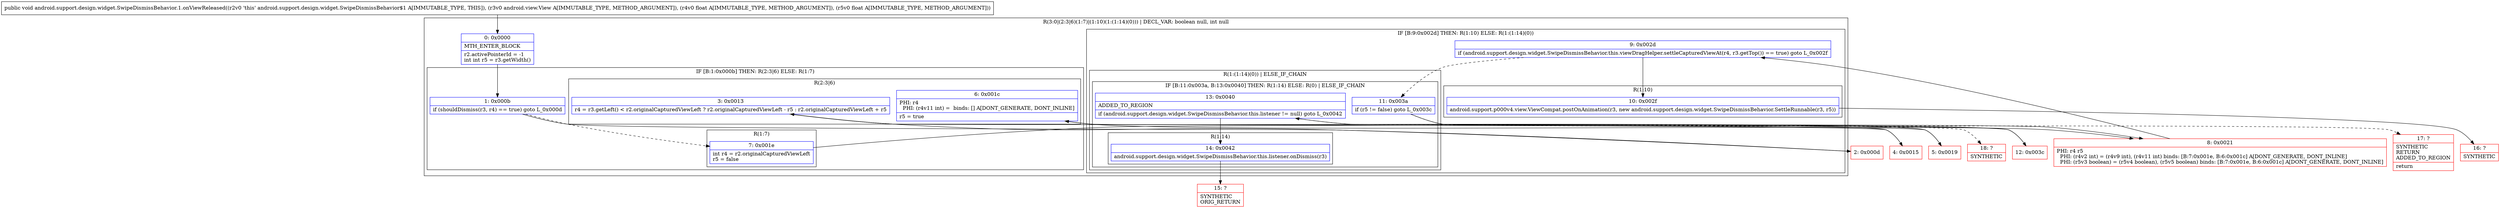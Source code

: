 digraph "CFG forandroid.support.design.widget.SwipeDismissBehavior.1.onViewReleased(Landroid\/view\/View;FF)V" {
subgraph cluster_Region_317682213 {
label = "R(3:0|(2:3|6)(1:7)|(1:10)(1:(1:14)(0))) | DECL_VAR: boolean null, int null\l";
node [shape=record,color=blue];
Node_0 [shape=record,label="{0\:\ 0x0000|MTH_ENTER_BLOCK\l|r2.activePointerId = \-1\lint int r5 = r3.getWidth()\l}"];
subgraph cluster_IfRegion_242081932 {
label = "IF [B:1:0x000b] THEN: R(2:3|6) ELSE: R(1:7)";
node [shape=record,color=blue];
Node_1 [shape=record,label="{1\:\ 0x000b|if (shouldDismiss(r3, r4) == true) goto L_0x000d\l}"];
subgraph cluster_Region_884864952 {
label = "R(2:3|6)";
node [shape=record,color=blue];
Node_3 [shape=record,label="{3\:\ 0x0013|r4 = r3.getLeft() \< r2.originalCapturedViewLeft ? r2.originalCapturedViewLeft \- r5 : r2.originalCapturedViewLeft + r5\l}"];
Node_6 [shape=record,label="{6\:\ 0x001c|PHI: r4 \l  PHI: (r4v11 int) =  binds: [] A[DONT_GENERATE, DONT_INLINE]\l|r5 = true\l}"];
}
subgraph cluster_Region_1434150502 {
label = "R(1:7)";
node [shape=record,color=blue];
Node_7 [shape=record,label="{7\:\ 0x001e|int r4 = r2.originalCapturedViewLeft\lr5 = false\l}"];
}
}
subgraph cluster_IfRegion_1135207846 {
label = "IF [B:9:0x002d] THEN: R(1:10) ELSE: R(1:(1:14)(0))";
node [shape=record,color=blue];
Node_9 [shape=record,label="{9\:\ 0x002d|if (android.support.design.widget.SwipeDismissBehavior.this.viewDragHelper.settleCapturedViewAt(r4, r3.getTop()) == true) goto L_0x002f\l}"];
subgraph cluster_Region_614582264 {
label = "R(1:10)";
node [shape=record,color=blue];
Node_10 [shape=record,label="{10\:\ 0x002f|android.support.p000v4.view.ViewCompat.postOnAnimation(r3, new android.support.design.widget.SwipeDismissBehavior.SettleRunnable(r3, r5))\l}"];
}
subgraph cluster_Region_1419386039 {
label = "R(1:(1:14)(0)) | ELSE_IF_CHAIN\l";
node [shape=record,color=blue];
subgraph cluster_IfRegion_890433320 {
label = "IF [B:11:0x003a, B:13:0x0040] THEN: R(1:14) ELSE: R(0) | ELSE_IF_CHAIN\l";
node [shape=record,color=blue];
Node_11 [shape=record,label="{11\:\ 0x003a|if (r5 != false) goto L_0x003c\l}"];
Node_13 [shape=record,label="{13\:\ 0x0040|ADDED_TO_REGION\l|if (android.support.design.widget.SwipeDismissBehavior.this.listener != null) goto L_0x0042\l}"];
subgraph cluster_Region_958052601 {
label = "R(1:14)";
node [shape=record,color=blue];
Node_14 [shape=record,label="{14\:\ 0x0042|android.support.design.widget.SwipeDismissBehavior.this.listener.onDismiss(r3)\l}"];
}
subgraph cluster_Region_321795621 {
label = "R(0)";
node [shape=record,color=blue];
}
}
}
}
}
Node_2 [shape=record,color=red,label="{2\:\ 0x000d}"];
Node_4 [shape=record,color=red,label="{4\:\ 0x0015}"];
Node_5 [shape=record,color=red,label="{5\:\ 0x0019}"];
Node_8 [shape=record,color=red,label="{8\:\ 0x0021|PHI: r4 r5 \l  PHI: (r4v2 int) = (r4v9 int), (r4v11 int) binds: [B:7:0x001e, B:6:0x001c] A[DONT_GENERATE, DONT_INLINE]\l  PHI: (r5v3 boolean) = (r5v4 boolean), (r5v5 boolean) binds: [B:7:0x001e, B:6:0x001c] A[DONT_GENERATE, DONT_INLINE]\l}"];
Node_12 [shape=record,color=red,label="{12\:\ 0x003c}"];
Node_15 [shape=record,color=red,label="{15\:\ ?|SYNTHETIC\lORIG_RETURN\l}"];
Node_16 [shape=record,color=red,label="{16\:\ ?|SYNTHETIC\l}"];
Node_17 [shape=record,color=red,label="{17\:\ ?|SYNTHETIC\lRETURN\lADDED_TO_REGION\l|return\l}"];
Node_18 [shape=record,color=red,label="{18\:\ ?|SYNTHETIC\l}"];
MethodNode[shape=record,label="{public void android.support.design.widget.SwipeDismissBehavior.1.onViewReleased((r2v0 'this' android.support.design.widget.SwipeDismissBehavior$1 A[IMMUTABLE_TYPE, THIS]), (r3v0 android.view.View A[IMMUTABLE_TYPE, METHOD_ARGUMENT]), (r4v0 float A[IMMUTABLE_TYPE, METHOD_ARGUMENT]), (r5v0 float A[IMMUTABLE_TYPE, METHOD_ARGUMENT])) }"];
MethodNode -> Node_0;
Node_0 -> Node_1;
Node_1 -> Node_2;
Node_1 -> Node_7[style=dashed];
Node_3 -> Node_4;
Node_3 -> Node_5;
Node_6 -> Node_8;
Node_7 -> Node_8;
Node_9 -> Node_10;
Node_9 -> Node_11[style=dashed];
Node_10 -> Node_16;
Node_11 -> Node_12;
Node_11 -> Node_17[style=dashed];
Node_13 -> Node_14;
Node_13 -> Node_18[style=dashed];
Node_14 -> Node_15;
Node_2 -> Node_3;
Node_4 -> Node_6;
Node_5 -> Node_6;
Node_8 -> Node_9;
Node_12 -> Node_13;
}

